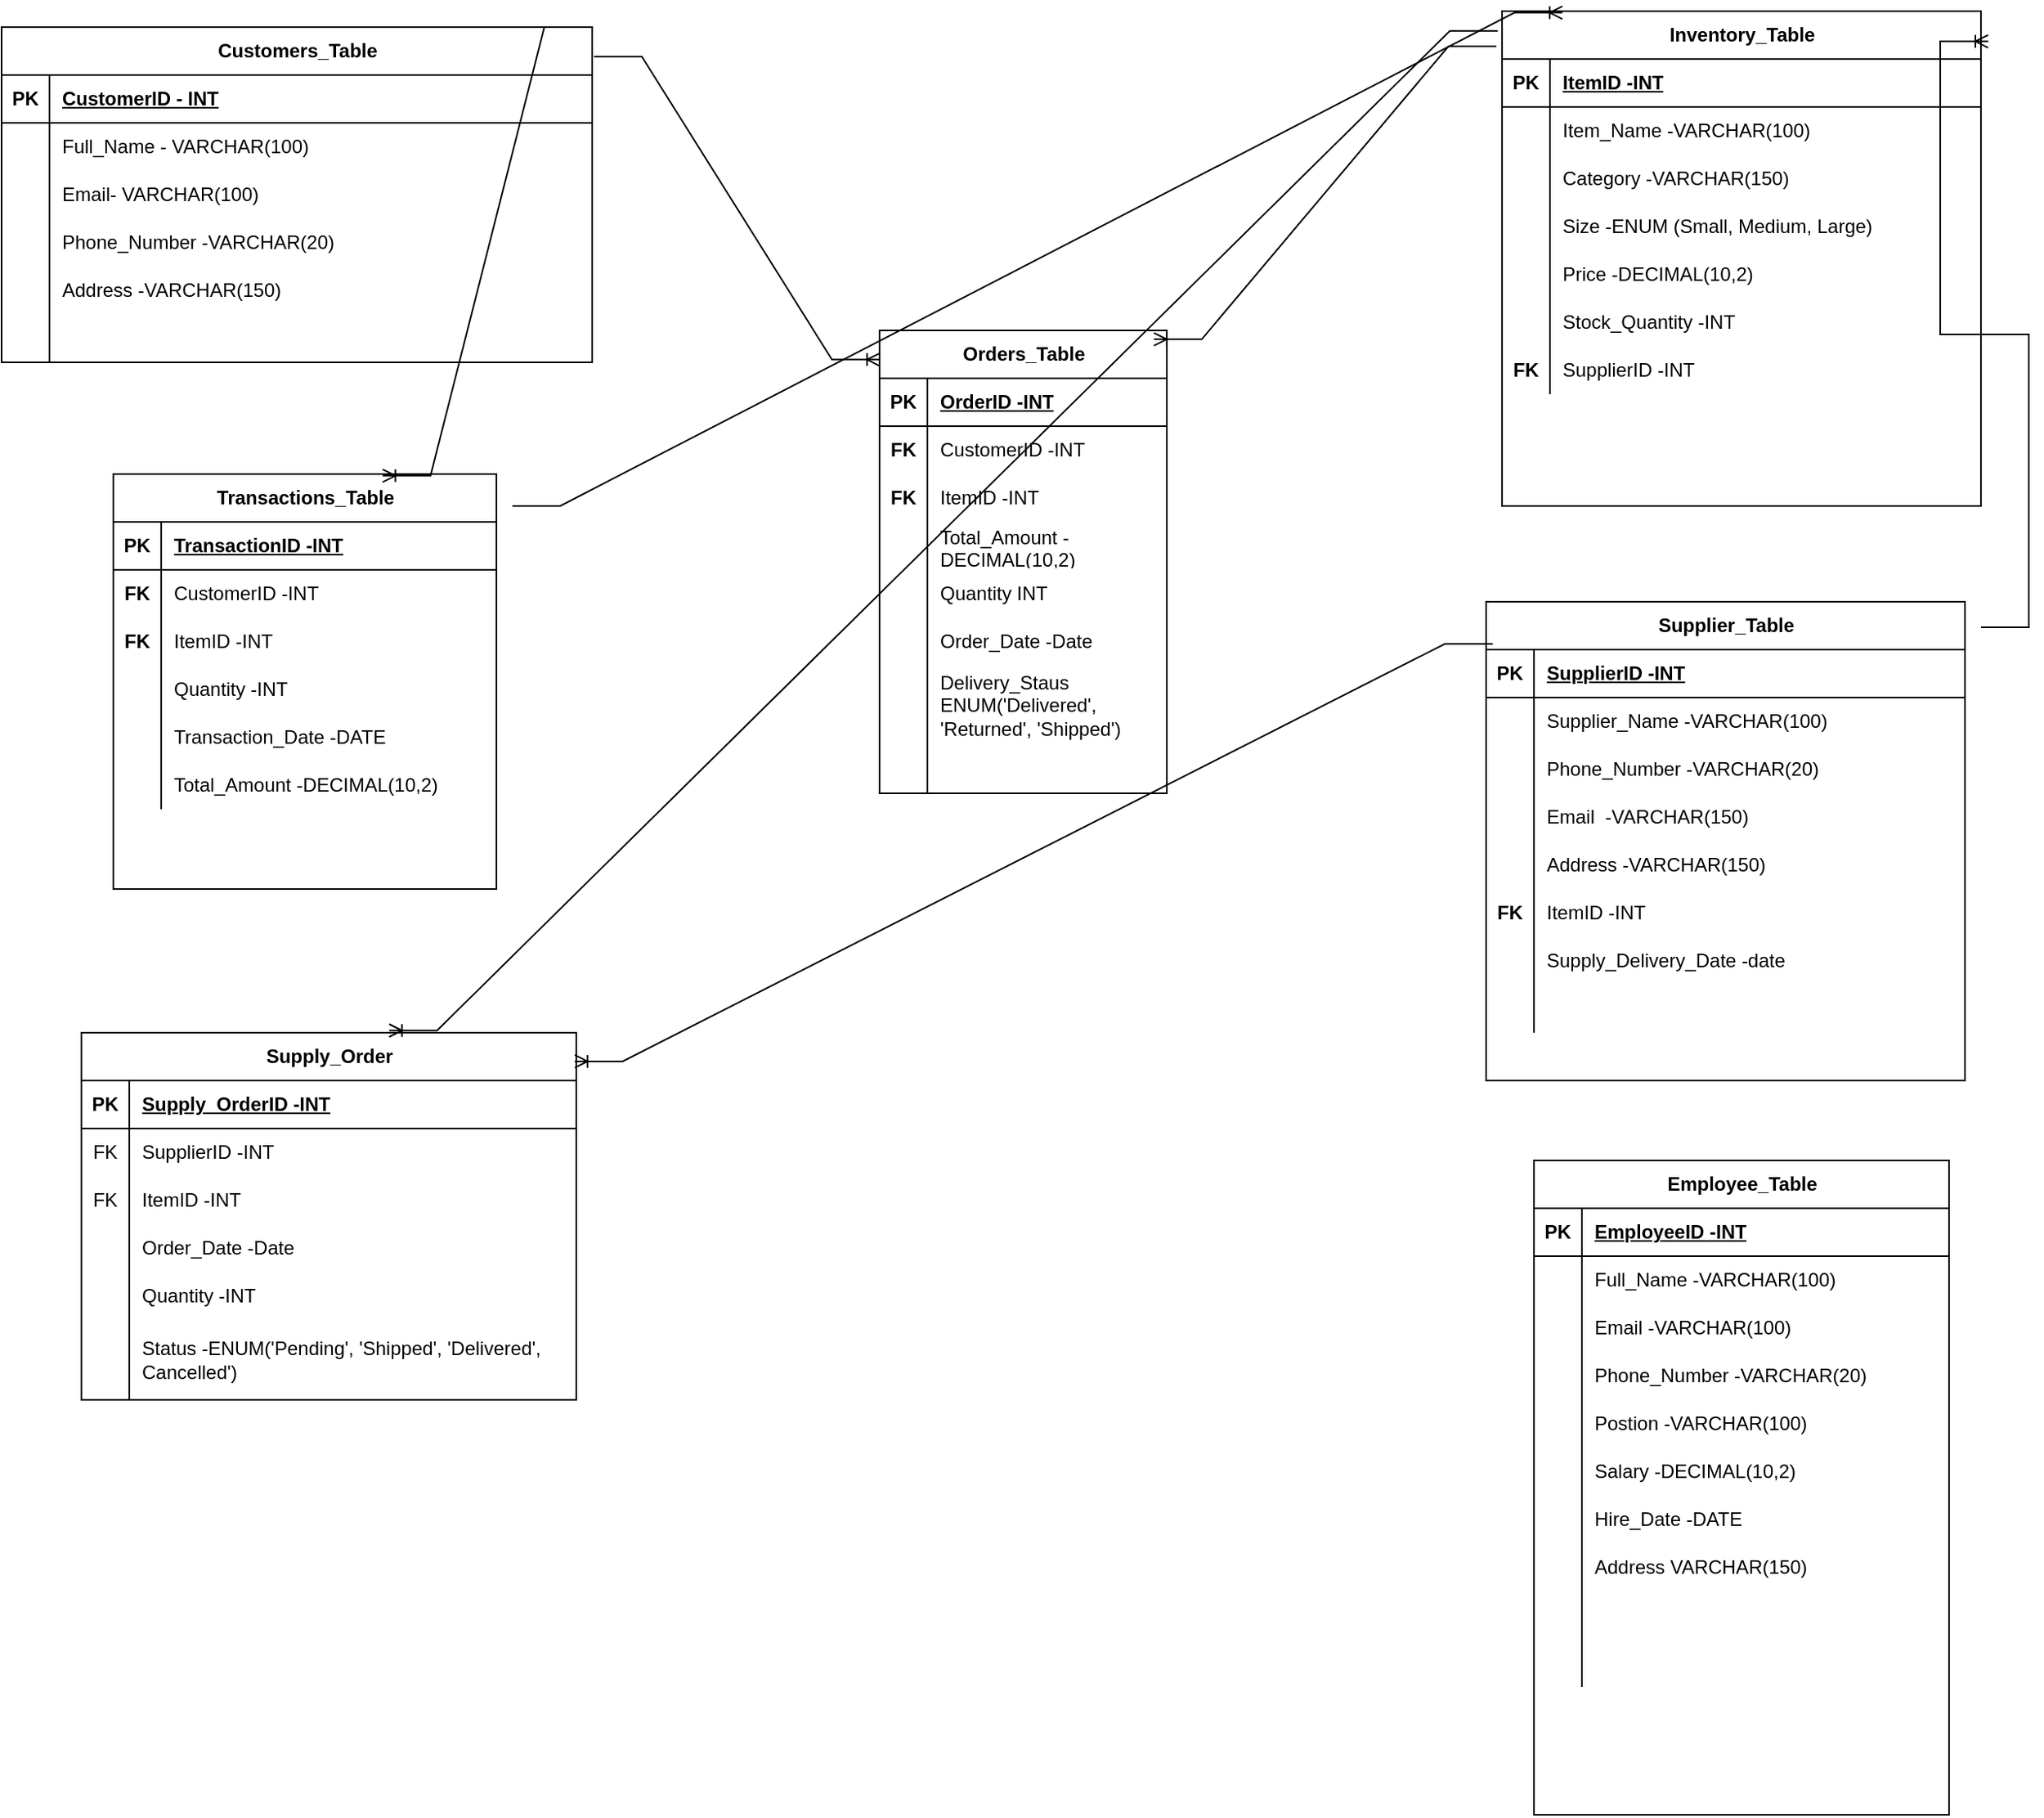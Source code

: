 <mxfile version="24.7.17">
  <diagram id="e6Y2m5DBWpWaMcfSwDP3" name="Page-2">
    <mxGraphModel dx="1400" dy="824" grid="1" gridSize="10" guides="1" tooltips="1" connect="1" arrows="1" fold="1" page="1" pageScale="1" pageWidth="2339" pageHeight="3300" math="0" shadow="0">
      <root>
        <mxCell id="0" />
        <mxCell id="1" parent="0" />
        <mxCell id="mP1-D7ETQi7nWEEPG5Y4-1" value="Customers_Table" style="shape=table;startSize=30;container=1;collapsible=1;childLayout=tableLayout;fixedRows=1;rowLines=0;fontStyle=1;align=center;resizeLast=1;html=1;" parent="1" vertex="1">
          <mxGeometry x="20" y="30" width="370" height="210" as="geometry" />
        </mxCell>
        <mxCell id="mP1-D7ETQi7nWEEPG5Y4-2" value="" style="shape=tableRow;horizontal=0;startSize=0;swimlaneHead=0;swimlaneBody=0;fillColor=none;collapsible=0;dropTarget=0;points=[[0,0.5],[1,0.5]];portConstraint=eastwest;top=0;left=0;right=0;bottom=1;" parent="mP1-D7ETQi7nWEEPG5Y4-1" vertex="1">
          <mxGeometry y="30" width="370" height="30" as="geometry" />
        </mxCell>
        <mxCell id="mP1-D7ETQi7nWEEPG5Y4-3" value="PK" style="shape=partialRectangle;connectable=0;fillColor=none;top=0;left=0;bottom=0;right=0;fontStyle=1;overflow=hidden;whiteSpace=wrap;html=1;" parent="mP1-D7ETQi7nWEEPG5Y4-2" vertex="1">
          <mxGeometry width="30" height="30" as="geometry">
            <mxRectangle width="30" height="30" as="alternateBounds" />
          </mxGeometry>
        </mxCell>
        <mxCell id="mP1-D7ETQi7nWEEPG5Y4-4" value="CustomerID - INT" style="shape=partialRectangle;connectable=0;fillColor=none;top=0;left=0;bottom=0;right=0;align=left;spacingLeft=6;fontStyle=5;overflow=hidden;whiteSpace=wrap;html=1;" parent="mP1-D7ETQi7nWEEPG5Y4-2" vertex="1">
          <mxGeometry x="30" width="340" height="30" as="geometry">
            <mxRectangle width="340" height="30" as="alternateBounds" />
          </mxGeometry>
        </mxCell>
        <mxCell id="mP1-D7ETQi7nWEEPG5Y4-5" value="" style="shape=tableRow;horizontal=0;startSize=0;swimlaneHead=0;swimlaneBody=0;fillColor=none;collapsible=0;dropTarget=0;points=[[0,0.5],[1,0.5]];portConstraint=eastwest;top=0;left=0;right=0;bottom=0;" parent="mP1-D7ETQi7nWEEPG5Y4-1" vertex="1">
          <mxGeometry y="60" width="370" height="30" as="geometry" />
        </mxCell>
        <mxCell id="mP1-D7ETQi7nWEEPG5Y4-6" value="" style="shape=partialRectangle;connectable=0;fillColor=none;top=0;left=0;bottom=0;right=0;editable=1;overflow=hidden;whiteSpace=wrap;html=1;" parent="mP1-D7ETQi7nWEEPG5Y4-5" vertex="1">
          <mxGeometry width="30" height="30" as="geometry">
            <mxRectangle width="30" height="30" as="alternateBounds" />
          </mxGeometry>
        </mxCell>
        <mxCell id="mP1-D7ETQi7nWEEPG5Y4-7" value="Full_Name - VARCHAR(100)" style="shape=partialRectangle;connectable=0;fillColor=none;top=0;left=0;bottom=0;right=0;align=left;spacingLeft=6;overflow=hidden;whiteSpace=wrap;html=1;" parent="mP1-D7ETQi7nWEEPG5Y4-5" vertex="1">
          <mxGeometry x="30" width="340" height="30" as="geometry">
            <mxRectangle width="340" height="30" as="alternateBounds" />
          </mxGeometry>
        </mxCell>
        <mxCell id="mP1-D7ETQi7nWEEPG5Y4-8" value="" style="shape=tableRow;horizontal=0;startSize=0;swimlaneHead=0;swimlaneBody=0;fillColor=none;collapsible=0;dropTarget=0;points=[[0,0.5],[1,0.5]];portConstraint=eastwest;top=0;left=0;right=0;bottom=0;" parent="mP1-D7ETQi7nWEEPG5Y4-1" vertex="1">
          <mxGeometry y="90" width="370" height="30" as="geometry" />
        </mxCell>
        <mxCell id="mP1-D7ETQi7nWEEPG5Y4-9" value="" style="shape=partialRectangle;connectable=0;fillColor=none;top=0;left=0;bottom=0;right=0;editable=1;overflow=hidden;whiteSpace=wrap;html=1;" parent="mP1-D7ETQi7nWEEPG5Y4-8" vertex="1">
          <mxGeometry width="30" height="30" as="geometry">
            <mxRectangle width="30" height="30" as="alternateBounds" />
          </mxGeometry>
        </mxCell>
        <mxCell id="mP1-D7ETQi7nWEEPG5Y4-10" value="Email- VARCHAR(100)" style="shape=partialRectangle;connectable=0;fillColor=none;top=0;left=0;bottom=0;right=0;align=left;spacingLeft=6;overflow=hidden;whiteSpace=wrap;html=1;" parent="mP1-D7ETQi7nWEEPG5Y4-8" vertex="1">
          <mxGeometry x="30" width="340" height="30" as="geometry">
            <mxRectangle width="340" height="30" as="alternateBounds" />
          </mxGeometry>
        </mxCell>
        <mxCell id="mP1-D7ETQi7nWEEPG5Y4-11" value="" style="shape=tableRow;horizontal=0;startSize=0;swimlaneHead=0;swimlaneBody=0;fillColor=none;collapsible=0;dropTarget=0;points=[[0,0.5],[1,0.5]];portConstraint=eastwest;top=0;left=0;right=0;bottom=0;" parent="mP1-D7ETQi7nWEEPG5Y4-1" vertex="1">
          <mxGeometry y="120" width="370" height="30" as="geometry" />
        </mxCell>
        <mxCell id="mP1-D7ETQi7nWEEPG5Y4-12" value="" style="shape=partialRectangle;connectable=0;fillColor=none;top=0;left=0;bottom=0;right=0;editable=1;overflow=hidden;whiteSpace=wrap;html=1;" parent="mP1-D7ETQi7nWEEPG5Y4-11" vertex="1">
          <mxGeometry width="30" height="30" as="geometry">
            <mxRectangle width="30" height="30" as="alternateBounds" />
          </mxGeometry>
        </mxCell>
        <mxCell id="mP1-D7ETQi7nWEEPG5Y4-13" value="Phone_Number -VARCHAR(20)" style="shape=partialRectangle;connectable=0;fillColor=none;top=0;left=0;bottom=0;right=0;align=left;spacingLeft=6;overflow=hidden;whiteSpace=wrap;html=1;" parent="mP1-D7ETQi7nWEEPG5Y4-11" vertex="1">
          <mxGeometry x="30" width="340" height="30" as="geometry">
            <mxRectangle width="340" height="30" as="alternateBounds" />
          </mxGeometry>
        </mxCell>
        <mxCell id="mP1-D7ETQi7nWEEPG5Y4-14" style="shape=tableRow;horizontal=0;startSize=0;swimlaneHead=0;swimlaneBody=0;fillColor=none;collapsible=0;dropTarget=0;points=[[0,0.5],[1,0.5]];portConstraint=eastwest;top=0;left=0;right=0;bottom=0;" parent="mP1-D7ETQi7nWEEPG5Y4-1" vertex="1">
          <mxGeometry y="150" width="370" height="30" as="geometry" />
        </mxCell>
        <mxCell id="mP1-D7ETQi7nWEEPG5Y4-15" style="shape=partialRectangle;connectable=0;fillColor=none;top=0;left=0;bottom=0;right=0;editable=1;overflow=hidden;whiteSpace=wrap;html=1;" parent="mP1-D7ETQi7nWEEPG5Y4-14" vertex="1">
          <mxGeometry width="30" height="30" as="geometry">
            <mxRectangle width="30" height="30" as="alternateBounds" />
          </mxGeometry>
        </mxCell>
        <mxCell id="mP1-D7ETQi7nWEEPG5Y4-16" value="Address -VARCHAR(150)" style="shape=partialRectangle;connectable=0;fillColor=none;top=0;left=0;bottom=0;right=0;align=left;spacingLeft=6;overflow=hidden;whiteSpace=wrap;html=1;" parent="mP1-D7ETQi7nWEEPG5Y4-14" vertex="1">
          <mxGeometry x="30" width="340" height="30" as="geometry">
            <mxRectangle width="340" height="30" as="alternateBounds" />
          </mxGeometry>
        </mxCell>
        <mxCell id="mP1-D7ETQi7nWEEPG5Y4-17" style="shape=tableRow;horizontal=0;startSize=0;swimlaneHead=0;swimlaneBody=0;fillColor=none;collapsible=0;dropTarget=0;points=[[0,0.5],[1,0.5]];portConstraint=eastwest;top=0;left=0;right=0;bottom=0;" parent="mP1-D7ETQi7nWEEPG5Y4-1" vertex="1">
          <mxGeometry y="180" width="370" height="30" as="geometry" />
        </mxCell>
        <mxCell id="mP1-D7ETQi7nWEEPG5Y4-18" style="shape=partialRectangle;connectable=0;fillColor=none;top=0;left=0;bottom=0;right=0;editable=1;overflow=hidden;whiteSpace=wrap;html=1;" parent="mP1-D7ETQi7nWEEPG5Y4-17" vertex="1">
          <mxGeometry width="30" height="30" as="geometry">
            <mxRectangle width="30" height="30" as="alternateBounds" />
          </mxGeometry>
        </mxCell>
        <mxCell id="mP1-D7ETQi7nWEEPG5Y4-19" style="shape=partialRectangle;connectable=0;fillColor=none;top=0;left=0;bottom=0;right=0;align=left;spacingLeft=6;overflow=hidden;whiteSpace=wrap;html=1;" parent="mP1-D7ETQi7nWEEPG5Y4-17" vertex="1">
          <mxGeometry x="30" width="340" height="30" as="geometry">
            <mxRectangle width="340" height="30" as="alternateBounds" />
          </mxGeometry>
        </mxCell>
        <mxCell id="mP1-D7ETQi7nWEEPG5Y4-26" value="Inventory_Table" style="shape=table;startSize=30;container=1;collapsible=1;childLayout=tableLayout;fixedRows=1;rowLines=0;fontStyle=1;align=center;resizeLast=1;html=1;" parent="1" vertex="1">
          <mxGeometry x="960" y="20" width="300" height="310" as="geometry" />
        </mxCell>
        <mxCell id="mP1-D7ETQi7nWEEPG5Y4-27" value="" style="shape=tableRow;horizontal=0;startSize=0;swimlaneHead=0;swimlaneBody=0;fillColor=none;collapsible=0;dropTarget=0;points=[[0,0.5],[1,0.5]];portConstraint=eastwest;top=0;left=0;right=0;bottom=1;" parent="mP1-D7ETQi7nWEEPG5Y4-26" vertex="1">
          <mxGeometry y="30" width="300" height="30" as="geometry" />
        </mxCell>
        <mxCell id="mP1-D7ETQi7nWEEPG5Y4-28" value="PK" style="shape=partialRectangle;connectable=0;fillColor=none;top=0;left=0;bottom=0;right=0;fontStyle=1;overflow=hidden;whiteSpace=wrap;html=1;" parent="mP1-D7ETQi7nWEEPG5Y4-27" vertex="1">
          <mxGeometry width="30" height="30" as="geometry">
            <mxRectangle width="30" height="30" as="alternateBounds" />
          </mxGeometry>
        </mxCell>
        <mxCell id="mP1-D7ETQi7nWEEPG5Y4-29" value="ItemID -INT" style="shape=partialRectangle;connectable=0;fillColor=none;top=0;left=0;bottom=0;right=0;align=left;spacingLeft=6;fontStyle=5;overflow=hidden;whiteSpace=wrap;html=1;" parent="mP1-D7ETQi7nWEEPG5Y4-27" vertex="1">
          <mxGeometry x="30" width="270" height="30" as="geometry">
            <mxRectangle width="270" height="30" as="alternateBounds" />
          </mxGeometry>
        </mxCell>
        <mxCell id="mP1-D7ETQi7nWEEPG5Y4-30" value="" style="shape=tableRow;horizontal=0;startSize=0;swimlaneHead=0;swimlaneBody=0;fillColor=none;collapsible=0;dropTarget=0;points=[[0,0.5],[1,0.5]];portConstraint=eastwest;top=0;left=0;right=0;bottom=0;" parent="mP1-D7ETQi7nWEEPG5Y4-26" vertex="1">
          <mxGeometry y="60" width="300" height="30" as="geometry" />
        </mxCell>
        <mxCell id="mP1-D7ETQi7nWEEPG5Y4-31" value="" style="shape=partialRectangle;connectable=0;fillColor=none;top=0;left=0;bottom=0;right=0;editable=1;overflow=hidden;whiteSpace=wrap;html=1;" parent="mP1-D7ETQi7nWEEPG5Y4-30" vertex="1">
          <mxGeometry width="30" height="30" as="geometry">
            <mxRectangle width="30" height="30" as="alternateBounds" />
          </mxGeometry>
        </mxCell>
        <mxCell id="mP1-D7ETQi7nWEEPG5Y4-32" value="Item_Name -VARCHAR(100)" style="shape=partialRectangle;connectable=0;fillColor=none;top=0;left=0;bottom=0;right=0;align=left;spacingLeft=6;overflow=hidden;whiteSpace=wrap;html=1;" parent="mP1-D7ETQi7nWEEPG5Y4-30" vertex="1">
          <mxGeometry x="30" width="270" height="30" as="geometry">
            <mxRectangle width="270" height="30" as="alternateBounds" />
          </mxGeometry>
        </mxCell>
        <mxCell id="mP1-D7ETQi7nWEEPG5Y4-33" value="" style="shape=tableRow;horizontal=0;startSize=0;swimlaneHead=0;swimlaneBody=0;fillColor=none;collapsible=0;dropTarget=0;points=[[0,0.5],[1,0.5]];portConstraint=eastwest;top=0;left=0;right=0;bottom=0;" parent="mP1-D7ETQi7nWEEPG5Y4-26" vertex="1">
          <mxGeometry y="90" width="300" height="30" as="geometry" />
        </mxCell>
        <mxCell id="mP1-D7ETQi7nWEEPG5Y4-34" value="" style="shape=partialRectangle;connectable=0;fillColor=none;top=0;left=0;bottom=0;right=0;editable=1;overflow=hidden;whiteSpace=wrap;html=1;" parent="mP1-D7ETQi7nWEEPG5Y4-33" vertex="1">
          <mxGeometry width="30" height="30" as="geometry">
            <mxRectangle width="30" height="30" as="alternateBounds" />
          </mxGeometry>
        </mxCell>
        <mxCell id="mP1-D7ETQi7nWEEPG5Y4-35" value="Category -VARCHAR(150)" style="shape=partialRectangle;connectable=0;fillColor=none;top=0;left=0;bottom=0;right=0;align=left;spacingLeft=6;overflow=hidden;whiteSpace=wrap;html=1;" parent="mP1-D7ETQi7nWEEPG5Y4-33" vertex="1">
          <mxGeometry x="30" width="270" height="30" as="geometry">
            <mxRectangle width="270" height="30" as="alternateBounds" />
          </mxGeometry>
        </mxCell>
        <mxCell id="mP1-D7ETQi7nWEEPG5Y4-36" value="" style="shape=tableRow;horizontal=0;startSize=0;swimlaneHead=0;swimlaneBody=0;fillColor=none;collapsible=0;dropTarget=0;points=[[0,0.5],[1,0.5]];portConstraint=eastwest;top=0;left=0;right=0;bottom=0;" parent="mP1-D7ETQi7nWEEPG5Y4-26" vertex="1">
          <mxGeometry y="120" width="300" height="30" as="geometry" />
        </mxCell>
        <mxCell id="mP1-D7ETQi7nWEEPG5Y4-37" value="" style="shape=partialRectangle;connectable=0;fillColor=none;top=0;left=0;bottom=0;right=0;editable=1;overflow=hidden;whiteSpace=wrap;html=1;" parent="mP1-D7ETQi7nWEEPG5Y4-36" vertex="1">
          <mxGeometry width="30" height="30" as="geometry">
            <mxRectangle width="30" height="30" as="alternateBounds" />
          </mxGeometry>
        </mxCell>
        <mxCell id="mP1-D7ETQi7nWEEPG5Y4-38" value="Size -ENUM (Small, Medium, Large)" style="shape=partialRectangle;connectable=0;fillColor=none;top=0;left=0;bottom=0;right=0;align=left;spacingLeft=6;overflow=hidden;whiteSpace=wrap;html=1;" parent="mP1-D7ETQi7nWEEPG5Y4-36" vertex="1">
          <mxGeometry x="30" width="270" height="30" as="geometry">
            <mxRectangle width="270" height="30" as="alternateBounds" />
          </mxGeometry>
        </mxCell>
        <mxCell id="SmJWxPtpSJO5C7kNVtZx-4" style="shape=tableRow;horizontal=0;startSize=0;swimlaneHead=0;swimlaneBody=0;fillColor=none;collapsible=0;dropTarget=0;points=[[0,0.5],[1,0.5]];portConstraint=eastwest;top=0;left=0;right=0;bottom=0;" parent="mP1-D7ETQi7nWEEPG5Y4-26" vertex="1">
          <mxGeometry y="150" width="300" height="30" as="geometry" />
        </mxCell>
        <mxCell id="SmJWxPtpSJO5C7kNVtZx-5" style="shape=partialRectangle;connectable=0;fillColor=none;top=0;left=0;bottom=0;right=0;editable=1;overflow=hidden;whiteSpace=wrap;html=1;" parent="SmJWxPtpSJO5C7kNVtZx-4" vertex="1">
          <mxGeometry width="30" height="30" as="geometry">
            <mxRectangle width="30" height="30" as="alternateBounds" />
          </mxGeometry>
        </mxCell>
        <mxCell id="SmJWxPtpSJO5C7kNVtZx-6" value="Price -DECIMAL(10,2)" style="shape=partialRectangle;connectable=0;fillColor=none;top=0;left=0;bottom=0;right=0;align=left;spacingLeft=6;overflow=hidden;whiteSpace=wrap;html=1;" parent="SmJWxPtpSJO5C7kNVtZx-4" vertex="1">
          <mxGeometry x="30" width="270" height="30" as="geometry">
            <mxRectangle width="270" height="30" as="alternateBounds" />
          </mxGeometry>
        </mxCell>
        <mxCell id="SmJWxPtpSJO5C7kNVtZx-1" style="shape=tableRow;horizontal=0;startSize=0;swimlaneHead=0;swimlaneBody=0;fillColor=none;collapsible=0;dropTarget=0;points=[[0,0.5],[1,0.5]];portConstraint=eastwest;top=0;left=0;right=0;bottom=0;" parent="mP1-D7ETQi7nWEEPG5Y4-26" vertex="1">
          <mxGeometry y="180" width="300" height="30" as="geometry" />
        </mxCell>
        <mxCell id="SmJWxPtpSJO5C7kNVtZx-2" style="shape=partialRectangle;connectable=0;fillColor=none;top=0;left=0;bottom=0;right=0;editable=1;overflow=hidden;whiteSpace=wrap;html=1;" parent="SmJWxPtpSJO5C7kNVtZx-1" vertex="1">
          <mxGeometry width="30" height="30" as="geometry">
            <mxRectangle width="30" height="30" as="alternateBounds" />
          </mxGeometry>
        </mxCell>
        <mxCell id="SmJWxPtpSJO5C7kNVtZx-3" value="Stock_Quantity -INT" style="shape=partialRectangle;connectable=0;fillColor=none;top=0;left=0;bottom=0;right=0;align=left;spacingLeft=6;overflow=hidden;whiteSpace=wrap;html=1;" parent="SmJWxPtpSJO5C7kNVtZx-1" vertex="1">
          <mxGeometry x="30" width="270" height="30" as="geometry">
            <mxRectangle width="270" height="30" as="alternateBounds" />
          </mxGeometry>
        </mxCell>
        <mxCell id="SmJWxPtpSJO5C7kNVtZx-7" style="shape=tableRow;horizontal=0;startSize=0;swimlaneHead=0;swimlaneBody=0;fillColor=none;collapsible=0;dropTarget=0;points=[[0,0.5],[1,0.5]];portConstraint=eastwest;top=0;left=0;right=0;bottom=0;" parent="mP1-D7ETQi7nWEEPG5Y4-26" vertex="1">
          <mxGeometry y="210" width="300" height="30" as="geometry" />
        </mxCell>
        <mxCell id="SmJWxPtpSJO5C7kNVtZx-8" value="&lt;b&gt;FK&lt;/b&gt;" style="shape=partialRectangle;connectable=0;fillColor=none;top=0;left=0;bottom=0;right=0;editable=1;overflow=hidden;whiteSpace=wrap;html=1;" parent="SmJWxPtpSJO5C7kNVtZx-7" vertex="1">
          <mxGeometry width="30" height="30" as="geometry">
            <mxRectangle width="30" height="30" as="alternateBounds" />
          </mxGeometry>
        </mxCell>
        <mxCell id="SmJWxPtpSJO5C7kNVtZx-9" value="SupplierID -INT" style="shape=partialRectangle;connectable=0;fillColor=none;top=0;left=0;bottom=0;right=0;align=left;spacingLeft=6;overflow=hidden;whiteSpace=wrap;html=1;" parent="SmJWxPtpSJO5C7kNVtZx-7" vertex="1">
          <mxGeometry x="30" width="270" height="30" as="geometry">
            <mxRectangle width="270" height="30" as="alternateBounds" />
          </mxGeometry>
        </mxCell>
        <mxCell id="SmJWxPtpSJO5C7kNVtZx-10" value="Transactions_Table" style="shape=table;startSize=30;container=1;collapsible=1;childLayout=tableLayout;fixedRows=1;rowLines=0;fontStyle=1;align=center;resizeLast=1;html=1;" parent="1" vertex="1">
          <mxGeometry x="90" y="310" width="240" height="260" as="geometry" />
        </mxCell>
        <mxCell id="SmJWxPtpSJO5C7kNVtZx-11" value="" style="shape=tableRow;horizontal=0;startSize=0;swimlaneHead=0;swimlaneBody=0;fillColor=none;collapsible=0;dropTarget=0;points=[[0,0.5],[1,0.5]];portConstraint=eastwest;top=0;left=0;right=0;bottom=1;" parent="SmJWxPtpSJO5C7kNVtZx-10" vertex="1">
          <mxGeometry y="30" width="240" height="30" as="geometry" />
        </mxCell>
        <mxCell id="SmJWxPtpSJO5C7kNVtZx-12" value="PK" style="shape=partialRectangle;connectable=0;fillColor=none;top=0;left=0;bottom=0;right=0;fontStyle=1;overflow=hidden;whiteSpace=wrap;html=1;" parent="SmJWxPtpSJO5C7kNVtZx-11" vertex="1">
          <mxGeometry width="30" height="30" as="geometry">
            <mxRectangle width="30" height="30" as="alternateBounds" />
          </mxGeometry>
        </mxCell>
        <mxCell id="SmJWxPtpSJO5C7kNVtZx-13" value="TransactionID -INT" style="shape=partialRectangle;connectable=0;fillColor=none;top=0;left=0;bottom=0;right=0;align=left;spacingLeft=6;fontStyle=5;overflow=hidden;whiteSpace=wrap;html=1;" parent="SmJWxPtpSJO5C7kNVtZx-11" vertex="1">
          <mxGeometry x="30" width="210" height="30" as="geometry">
            <mxRectangle width="210" height="30" as="alternateBounds" />
          </mxGeometry>
        </mxCell>
        <mxCell id="SmJWxPtpSJO5C7kNVtZx-14" value="" style="shape=tableRow;horizontal=0;startSize=0;swimlaneHead=0;swimlaneBody=0;fillColor=none;collapsible=0;dropTarget=0;points=[[0,0.5],[1,0.5]];portConstraint=eastwest;top=0;left=0;right=0;bottom=0;" parent="SmJWxPtpSJO5C7kNVtZx-10" vertex="1">
          <mxGeometry y="60" width="240" height="30" as="geometry" />
        </mxCell>
        <mxCell id="SmJWxPtpSJO5C7kNVtZx-15" value="&lt;b&gt;FK&lt;/b&gt;" style="shape=partialRectangle;connectable=0;fillColor=none;top=0;left=0;bottom=0;right=0;editable=1;overflow=hidden;whiteSpace=wrap;html=1;" parent="SmJWxPtpSJO5C7kNVtZx-14" vertex="1">
          <mxGeometry width="30" height="30" as="geometry">
            <mxRectangle width="30" height="30" as="alternateBounds" />
          </mxGeometry>
        </mxCell>
        <mxCell id="SmJWxPtpSJO5C7kNVtZx-16" value="CustomerID -INT" style="shape=partialRectangle;connectable=0;fillColor=none;top=0;left=0;bottom=0;right=0;align=left;spacingLeft=6;overflow=hidden;whiteSpace=wrap;html=1;" parent="SmJWxPtpSJO5C7kNVtZx-14" vertex="1">
          <mxGeometry x="30" width="210" height="30" as="geometry">
            <mxRectangle width="210" height="30" as="alternateBounds" />
          </mxGeometry>
        </mxCell>
        <mxCell id="SmJWxPtpSJO5C7kNVtZx-17" value="" style="shape=tableRow;horizontal=0;startSize=0;swimlaneHead=0;swimlaneBody=0;fillColor=none;collapsible=0;dropTarget=0;points=[[0,0.5],[1,0.5]];portConstraint=eastwest;top=0;left=0;right=0;bottom=0;" parent="SmJWxPtpSJO5C7kNVtZx-10" vertex="1">
          <mxGeometry y="90" width="240" height="30" as="geometry" />
        </mxCell>
        <mxCell id="SmJWxPtpSJO5C7kNVtZx-18" value="&lt;b&gt;FK&lt;/b&gt;" style="shape=partialRectangle;connectable=0;fillColor=none;top=0;left=0;bottom=0;right=0;editable=1;overflow=hidden;whiteSpace=wrap;html=1;" parent="SmJWxPtpSJO5C7kNVtZx-17" vertex="1">
          <mxGeometry width="30" height="30" as="geometry">
            <mxRectangle width="30" height="30" as="alternateBounds" />
          </mxGeometry>
        </mxCell>
        <mxCell id="SmJWxPtpSJO5C7kNVtZx-19" value="ItemID -INT" style="shape=partialRectangle;connectable=0;fillColor=none;top=0;left=0;bottom=0;right=0;align=left;spacingLeft=6;overflow=hidden;whiteSpace=wrap;html=1;" parent="SmJWxPtpSJO5C7kNVtZx-17" vertex="1">
          <mxGeometry x="30" width="210" height="30" as="geometry">
            <mxRectangle width="210" height="30" as="alternateBounds" />
          </mxGeometry>
        </mxCell>
        <mxCell id="SmJWxPtpSJO5C7kNVtZx-20" value="" style="shape=tableRow;horizontal=0;startSize=0;swimlaneHead=0;swimlaneBody=0;fillColor=none;collapsible=0;dropTarget=0;points=[[0,0.5],[1,0.5]];portConstraint=eastwest;top=0;left=0;right=0;bottom=0;" parent="SmJWxPtpSJO5C7kNVtZx-10" vertex="1">
          <mxGeometry y="120" width="240" height="30" as="geometry" />
        </mxCell>
        <mxCell id="SmJWxPtpSJO5C7kNVtZx-21" value="" style="shape=partialRectangle;connectable=0;fillColor=none;top=0;left=0;bottom=0;right=0;editable=1;overflow=hidden;whiteSpace=wrap;html=1;" parent="SmJWxPtpSJO5C7kNVtZx-20" vertex="1">
          <mxGeometry width="30" height="30" as="geometry">
            <mxRectangle width="30" height="30" as="alternateBounds" />
          </mxGeometry>
        </mxCell>
        <mxCell id="SmJWxPtpSJO5C7kNVtZx-22" value="Quantity -INT" style="shape=partialRectangle;connectable=0;fillColor=none;top=0;left=0;bottom=0;right=0;align=left;spacingLeft=6;overflow=hidden;whiteSpace=wrap;html=1;" parent="SmJWxPtpSJO5C7kNVtZx-20" vertex="1">
          <mxGeometry x="30" width="210" height="30" as="geometry">
            <mxRectangle width="210" height="30" as="alternateBounds" />
          </mxGeometry>
        </mxCell>
        <mxCell id="SmJWxPtpSJO5C7kNVtZx-26" style="shape=tableRow;horizontal=0;startSize=0;swimlaneHead=0;swimlaneBody=0;fillColor=none;collapsible=0;dropTarget=0;points=[[0,0.5],[1,0.5]];portConstraint=eastwest;top=0;left=0;right=0;bottom=0;" parent="SmJWxPtpSJO5C7kNVtZx-10" vertex="1">
          <mxGeometry y="150" width="240" height="30" as="geometry" />
        </mxCell>
        <mxCell id="SmJWxPtpSJO5C7kNVtZx-27" style="shape=partialRectangle;connectable=0;fillColor=none;top=0;left=0;bottom=0;right=0;editable=1;overflow=hidden;whiteSpace=wrap;html=1;" parent="SmJWxPtpSJO5C7kNVtZx-26" vertex="1">
          <mxGeometry width="30" height="30" as="geometry">
            <mxRectangle width="30" height="30" as="alternateBounds" />
          </mxGeometry>
        </mxCell>
        <mxCell id="SmJWxPtpSJO5C7kNVtZx-28" value="Transaction_Date -DATE" style="shape=partialRectangle;connectable=0;fillColor=none;top=0;left=0;bottom=0;right=0;align=left;spacingLeft=6;overflow=hidden;whiteSpace=wrap;html=1;" parent="SmJWxPtpSJO5C7kNVtZx-26" vertex="1">
          <mxGeometry x="30" width="210" height="30" as="geometry">
            <mxRectangle width="210" height="30" as="alternateBounds" />
          </mxGeometry>
        </mxCell>
        <mxCell id="SmJWxPtpSJO5C7kNVtZx-23" style="shape=tableRow;horizontal=0;startSize=0;swimlaneHead=0;swimlaneBody=0;fillColor=none;collapsible=0;dropTarget=0;points=[[0,0.5],[1,0.5]];portConstraint=eastwest;top=0;left=0;right=0;bottom=0;" parent="SmJWxPtpSJO5C7kNVtZx-10" vertex="1">
          <mxGeometry y="180" width="240" height="30" as="geometry" />
        </mxCell>
        <mxCell id="SmJWxPtpSJO5C7kNVtZx-24" style="shape=partialRectangle;connectable=0;fillColor=none;top=0;left=0;bottom=0;right=0;editable=1;overflow=hidden;whiteSpace=wrap;html=1;" parent="SmJWxPtpSJO5C7kNVtZx-23" vertex="1">
          <mxGeometry width="30" height="30" as="geometry">
            <mxRectangle width="30" height="30" as="alternateBounds" />
          </mxGeometry>
        </mxCell>
        <mxCell id="SmJWxPtpSJO5C7kNVtZx-25" value="Total_Amount -DECIMAL(10,2)" style="shape=partialRectangle;connectable=0;fillColor=none;top=0;left=0;bottom=0;right=0;align=left;spacingLeft=6;overflow=hidden;whiteSpace=wrap;html=1;" parent="SmJWxPtpSJO5C7kNVtZx-23" vertex="1">
          <mxGeometry x="30" width="210" height="30" as="geometry">
            <mxRectangle width="210" height="30" as="alternateBounds" />
          </mxGeometry>
        </mxCell>
        <mxCell id="SmJWxPtpSJO5C7kNVtZx-29" value="Supplier_Table" style="shape=table;startSize=30;container=1;collapsible=1;childLayout=tableLayout;fixedRows=1;rowLines=0;fontStyle=1;align=center;resizeLast=1;html=1;" parent="1" vertex="1">
          <mxGeometry x="950" y="390" width="300" height="300" as="geometry" />
        </mxCell>
        <mxCell id="SmJWxPtpSJO5C7kNVtZx-30" value="" style="shape=tableRow;horizontal=0;startSize=0;swimlaneHead=0;swimlaneBody=0;fillColor=none;collapsible=0;dropTarget=0;points=[[0,0.5],[1,0.5]];portConstraint=eastwest;top=0;left=0;right=0;bottom=1;" parent="SmJWxPtpSJO5C7kNVtZx-29" vertex="1">
          <mxGeometry y="30" width="300" height="30" as="geometry" />
        </mxCell>
        <mxCell id="SmJWxPtpSJO5C7kNVtZx-31" value="PK" style="shape=partialRectangle;connectable=0;fillColor=none;top=0;left=0;bottom=0;right=0;fontStyle=1;overflow=hidden;whiteSpace=wrap;html=1;" parent="SmJWxPtpSJO5C7kNVtZx-30" vertex="1">
          <mxGeometry width="30" height="30" as="geometry">
            <mxRectangle width="30" height="30" as="alternateBounds" />
          </mxGeometry>
        </mxCell>
        <mxCell id="SmJWxPtpSJO5C7kNVtZx-32" value="SupplierID -INT" style="shape=partialRectangle;connectable=0;fillColor=none;top=0;left=0;bottom=0;right=0;align=left;spacingLeft=6;fontStyle=5;overflow=hidden;whiteSpace=wrap;html=1;" parent="SmJWxPtpSJO5C7kNVtZx-30" vertex="1">
          <mxGeometry x="30" width="270" height="30" as="geometry">
            <mxRectangle width="270" height="30" as="alternateBounds" />
          </mxGeometry>
        </mxCell>
        <mxCell id="SmJWxPtpSJO5C7kNVtZx-33" value="" style="shape=tableRow;horizontal=0;startSize=0;swimlaneHead=0;swimlaneBody=0;fillColor=none;collapsible=0;dropTarget=0;points=[[0,0.5],[1,0.5]];portConstraint=eastwest;top=0;left=0;right=0;bottom=0;" parent="SmJWxPtpSJO5C7kNVtZx-29" vertex="1">
          <mxGeometry y="60" width="300" height="30" as="geometry" />
        </mxCell>
        <mxCell id="SmJWxPtpSJO5C7kNVtZx-34" value="" style="shape=partialRectangle;connectable=0;fillColor=none;top=0;left=0;bottom=0;right=0;editable=1;overflow=hidden;whiteSpace=wrap;html=1;" parent="SmJWxPtpSJO5C7kNVtZx-33" vertex="1">
          <mxGeometry width="30" height="30" as="geometry">
            <mxRectangle width="30" height="30" as="alternateBounds" />
          </mxGeometry>
        </mxCell>
        <mxCell id="SmJWxPtpSJO5C7kNVtZx-35" value="Supplier_Name -VARCHAR(100)" style="shape=partialRectangle;connectable=0;fillColor=none;top=0;left=0;bottom=0;right=0;align=left;spacingLeft=6;overflow=hidden;whiteSpace=wrap;html=1;" parent="SmJWxPtpSJO5C7kNVtZx-33" vertex="1">
          <mxGeometry x="30" width="270" height="30" as="geometry">
            <mxRectangle width="270" height="30" as="alternateBounds" />
          </mxGeometry>
        </mxCell>
        <mxCell id="SmJWxPtpSJO5C7kNVtZx-36" value="" style="shape=tableRow;horizontal=0;startSize=0;swimlaneHead=0;swimlaneBody=0;fillColor=none;collapsible=0;dropTarget=0;points=[[0,0.5],[1,0.5]];portConstraint=eastwest;top=0;left=0;right=0;bottom=0;" parent="SmJWxPtpSJO5C7kNVtZx-29" vertex="1">
          <mxGeometry y="90" width="300" height="30" as="geometry" />
        </mxCell>
        <mxCell id="SmJWxPtpSJO5C7kNVtZx-37" value="" style="shape=partialRectangle;connectable=0;fillColor=none;top=0;left=0;bottom=0;right=0;editable=1;overflow=hidden;whiteSpace=wrap;html=1;" parent="SmJWxPtpSJO5C7kNVtZx-36" vertex="1">
          <mxGeometry width="30" height="30" as="geometry">
            <mxRectangle width="30" height="30" as="alternateBounds" />
          </mxGeometry>
        </mxCell>
        <mxCell id="SmJWxPtpSJO5C7kNVtZx-38" value="Phone_Number -VARCHAR(20)" style="shape=partialRectangle;connectable=0;fillColor=none;top=0;left=0;bottom=0;right=0;align=left;spacingLeft=6;overflow=hidden;whiteSpace=wrap;html=1;" parent="SmJWxPtpSJO5C7kNVtZx-36" vertex="1">
          <mxGeometry x="30" width="270" height="30" as="geometry">
            <mxRectangle width="270" height="30" as="alternateBounds" />
          </mxGeometry>
        </mxCell>
        <mxCell id="SmJWxPtpSJO5C7kNVtZx-39" value="" style="shape=tableRow;horizontal=0;startSize=0;swimlaneHead=0;swimlaneBody=0;fillColor=none;collapsible=0;dropTarget=0;points=[[0,0.5],[1,0.5]];portConstraint=eastwest;top=0;left=0;right=0;bottom=0;" parent="SmJWxPtpSJO5C7kNVtZx-29" vertex="1">
          <mxGeometry y="120" width="300" height="30" as="geometry" />
        </mxCell>
        <mxCell id="SmJWxPtpSJO5C7kNVtZx-40" value="" style="shape=partialRectangle;connectable=0;fillColor=none;top=0;left=0;bottom=0;right=0;editable=1;overflow=hidden;whiteSpace=wrap;html=1;" parent="SmJWxPtpSJO5C7kNVtZx-39" vertex="1">
          <mxGeometry width="30" height="30" as="geometry">
            <mxRectangle width="30" height="30" as="alternateBounds" />
          </mxGeometry>
        </mxCell>
        <mxCell id="SmJWxPtpSJO5C7kNVtZx-41" value="Email&amp;nbsp; -VARCHAR(150)" style="shape=partialRectangle;connectable=0;fillColor=none;top=0;left=0;bottom=0;right=0;align=left;spacingLeft=6;overflow=hidden;whiteSpace=wrap;html=1;" parent="SmJWxPtpSJO5C7kNVtZx-39" vertex="1">
          <mxGeometry x="30" width="270" height="30" as="geometry">
            <mxRectangle width="270" height="30" as="alternateBounds" />
          </mxGeometry>
        </mxCell>
        <mxCell id="SmJWxPtpSJO5C7kNVtZx-45" style="shape=tableRow;horizontal=0;startSize=0;swimlaneHead=0;swimlaneBody=0;fillColor=none;collapsible=0;dropTarget=0;points=[[0,0.5],[1,0.5]];portConstraint=eastwest;top=0;left=0;right=0;bottom=0;" parent="SmJWxPtpSJO5C7kNVtZx-29" vertex="1">
          <mxGeometry y="150" width="300" height="30" as="geometry" />
        </mxCell>
        <mxCell id="SmJWxPtpSJO5C7kNVtZx-46" style="shape=partialRectangle;connectable=0;fillColor=none;top=0;left=0;bottom=0;right=0;editable=1;overflow=hidden;whiteSpace=wrap;html=1;" parent="SmJWxPtpSJO5C7kNVtZx-45" vertex="1">
          <mxGeometry width="30" height="30" as="geometry">
            <mxRectangle width="30" height="30" as="alternateBounds" />
          </mxGeometry>
        </mxCell>
        <mxCell id="SmJWxPtpSJO5C7kNVtZx-47" value="Address -VARCHAR(150)" style="shape=partialRectangle;connectable=0;fillColor=none;top=0;left=0;bottom=0;right=0;align=left;spacingLeft=6;overflow=hidden;whiteSpace=wrap;html=1;" parent="SmJWxPtpSJO5C7kNVtZx-45" vertex="1">
          <mxGeometry x="30" width="270" height="30" as="geometry">
            <mxRectangle width="270" height="30" as="alternateBounds" />
          </mxGeometry>
        </mxCell>
        <mxCell id="SmJWxPtpSJO5C7kNVtZx-42" style="shape=tableRow;horizontal=0;startSize=0;swimlaneHead=0;swimlaneBody=0;fillColor=none;collapsible=0;dropTarget=0;points=[[0,0.5],[1,0.5]];portConstraint=eastwest;top=0;left=0;right=0;bottom=0;" parent="SmJWxPtpSJO5C7kNVtZx-29" vertex="1">
          <mxGeometry y="180" width="300" height="30" as="geometry" />
        </mxCell>
        <mxCell id="SmJWxPtpSJO5C7kNVtZx-43" value="&lt;b&gt;FK&lt;/b&gt;" style="shape=partialRectangle;connectable=0;fillColor=none;top=0;left=0;bottom=0;right=0;editable=1;overflow=hidden;whiteSpace=wrap;html=1;" parent="SmJWxPtpSJO5C7kNVtZx-42" vertex="1">
          <mxGeometry width="30" height="30" as="geometry">
            <mxRectangle width="30" height="30" as="alternateBounds" />
          </mxGeometry>
        </mxCell>
        <mxCell id="SmJWxPtpSJO5C7kNVtZx-44" value="ItemID -INT" style="shape=partialRectangle;connectable=0;fillColor=none;top=0;left=0;bottom=0;right=0;align=left;spacingLeft=6;overflow=hidden;whiteSpace=wrap;html=1;" parent="SmJWxPtpSJO5C7kNVtZx-42" vertex="1">
          <mxGeometry x="30" width="270" height="30" as="geometry">
            <mxRectangle width="270" height="30" as="alternateBounds" />
          </mxGeometry>
        </mxCell>
        <mxCell id="Jxyg6J1B9j0fqfmeKga0-4" style="shape=tableRow;horizontal=0;startSize=0;swimlaneHead=0;swimlaneBody=0;fillColor=none;collapsible=0;dropTarget=0;points=[[0,0.5],[1,0.5]];portConstraint=eastwest;top=0;left=0;right=0;bottom=0;" vertex="1" parent="SmJWxPtpSJO5C7kNVtZx-29">
          <mxGeometry y="210" width="300" height="30" as="geometry" />
        </mxCell>
        <mxCell id="Jxyg6J1B9j0fqfmeKga0-5" style="shape=partialRectangle;connectable=0;fillColor=none;top=0;left=0;bottom=0;right=0;editable=1;overflow=hidden;whiteSpace=wrap;html=1;" vertex="1" parent="Jxyg6J1B9j0fqfmeKga0-4">
          <mxGeometry width="30" height="30" as="geometry">
            <mxRectangle width="30" height="30" as="alternateBounds" />
          </mxGeometry>
        </mxCell>
        <mxCell id="Jxyg6J1B9j0fqfmeKga0-6" value="Supply_Delivery_Date -date" style="shape=partialRectangle;connectable=0;fillColor=none;top=0;left=0;bottom=0;right=0;align=left;spacingLeft=6;overflow=hidden;whiteSpace=wrap;html=1;" vertex="1" parent="Jxyg6J1B9j0fqfmeKga0-4">
          <mxGeometry x="30" width="270" height="30" as="geometry">
            <mxRectangle width="270" height="30" as="alternateBounds" />
          </mxGeometry>
        </mxCell>
        <mxCell id="Jxyg6J1B9j0fqfmeKga0-1" style="shape=tableRow;horizontal=0;startSize=0;swimlaneHead=0;swimlaneBody=0;fillColor=none;collapsible=0;dropTarget=0;points=[[0,0.5],[1,0.5]];portConstraint=eastwest;top=0;left=0;right=0;bottom=0;" vertex="1" parent="SmJWxPtpSJO5C7kNVtZx-29">
          <mxGeometry y="240" width="300" height="30" as="geometry" />
        </mxCell>
        <mxCell id="Jxyg6J1B9j0fqfmeKga0-2" style="shape=partialRectangle;connectable=0;fillColor=none;top=0;left=0;bottom=0;right=0;editable=1;overflow=hidden;whiteSpace=wrap;html=1;" vertex="1" parent="Jxyg6J1B9j0fqfmeKga0-1">
          <mxGeometry width="30" height="30" as="geometry">
            <mxRectangle width="30" height="30" as="alternateBounds" />
          </mxGeometry>
        </mxCell>
        <mxCell id="Jxyg6J1B9j0fqfmeKga0-3" style="shape=partialRectangle;connectable=0;fillColor=none;top=0;left=0;bottom=0;right=0;align=left;spacingLeft=6;overflow=hidden;whiteSpace=wrap;html=1;" vertex="1" parent="Jxyg6J1B9j0fqfmeKga0-1">
          <mxGeometry x="30" width="270" height="30" as="geometry">
            <mxRectangle width="270" height="30" as="alternateBounds" />
          </mxGeometry>
        </mxCell>
        <mxCell id="SmJWxPtpSJO5C7kNVtZx-48" value="Employee_Table" style="shape=table;startSize=30;container=1;collapsible=1;childLayout=tableLayout;fixedRows=1;rowLines=0;fontStyle=1;align=center;resizeLast=1;html=1;" parent="1" vertex="1">
          <mxGeometry x="980" y="740" width="260" height="410" as="geometry" />
        </mxCell>
        <mxCell id="SmJWxPtpSJO5C7kNVtZx-49" value="" style="shape=tableRow;horizontal=0;startSize=0;swimlaneHead=0;swimlaneBody=0;fillColor=none;collapsible=0;dropTarget=0;points=[[0,0.5],[1,0.5]];portConstraint=eastwest;top=0;left=0;right=0;bottom=1;" parent="SmJWxPtpSJO5C7kNVtZx-48" vertex="1">
          <mxGeometry y="30" width="260" height="30" as="geometry" />
        </mxCell>
        <mxCell id="SmJWxPtpSJO5C7kNVtZx-50" value="PK" style="shape=partialRectangle;connectable=0;fillColor=none;top=0;left=0;bottom=0;right=0;fontStyle=1;overflow=hidden;whiteSpace=wrap;html=1;" parent="SmJWxPtpSJO5C7kNVtZx-49" vertex="1">
          <mxGeometry width="30" height="30" as="geometry">
            <mxRectangle width="30" height="30" as="alternateBounds" />
          </mxGeometry>
        </mxCell>
        <mxCell id="SmJWxPtpSJO5C7kNVtZx-51" value="EmployeeID -INT" style="shape=partialRectangle;connectable=0;fillColor=none;top=0;left=0;bottom=0;right=0;align=left;spacingLeft=6;fontStyle=5;overflow=hidden;whiteSpace=wrap;html=1;" parent="SmJWxPtpSJO5C7kNVtZx-49" vertex="1">
          <mxGeometry x="30" width="230" height="30" as="geometry">
            <mxRectangle width="230" height="30" as="alternateBounds" />
          </mxGeometry>
        </mxCell>
        <mxCell id="SmJWxPtpSJO5C7kNVtZx-52" value="" style="shape=tableRow;horizontal=0;startSize=0;swimlaneHead=0;swimlaneBody=0;fillColor=none;collapsible=0;dropTarget=0;points=[[0,0.5],[1,0.5]];portConstraint=eastwest;top=0;left=0;right=0;bottom=0;" parent="SmJWxPtpSJO5C7kNVtZx-48" vertex="1">
          <mxGeometry y="60" width="260" height="30" as="geometry" />
        </mxCell>
        <mxCell id="SmJWxPtpSJO5C7kNVtZx-53" value="" style="shape=partialRectangle;connectable=0;fillColor=none;top=0;left=0;bottom=0;right=0;editable=1;overflow=hidden;whiteSpace=wrap;html=1;" parent="SmJWxPtpSJO5C7kNVtZx-52" vertex="1">
          <mxGeometry width="30" height="30" as="geometry">
            <mxRectangle width="30" height="30" as="alternateBounds" />
          </mxGeometry>
        </mxCell>
        <mxCell id="SmJWxPtpSJO5C7kNVtZx-54" value="Full_Name -VARCHAR(100)" style="shape=partialRectangle;connectable=0;fillColor=none;top=0;left=0;bottom=0;right=0;align=left;spacingLeft=6;overflow=hidden;whiteSpace=wrap;html=1;" parent="SmJWxPtpSJO5C7kNVtZx-52" vertex="1">
          <mxGeometry x="30" width="230" height="30" as="geometry">
            <mxRectangle width="230" height="30" as="alternateBounds" />
          </mxGeometry>
        </mxCell>
        <mxCell id="SmJWxPtpSJO5C7kNVtZx-55" value="" style="shape=tableRow;horizontal=0;startSize=0;swimlaneHead=0;swimlaneBody=0;fillColor=none;collapsible=0;dropTarget=0;points=[[0,0.5],[1,0.5]];portConstraint=eastwest;top=0;left=0;right=0;bottom=0;" parent="SmJWxPtpSJO5C7kNVtZx-48" vertex="1">
          <mxGeometry y="90" width="260" height="30" as="geometry" />
        </mxCell>
        <mxCell id="SmJWxPtpSJO5C7kNVtZx-56" value="" style="shape=partialRectangle;connectable=0;fillColor=none;top=0;left=0;bottom=0;right=0;editable=1;overflow=hidden;whiteSpace=wrap;html=1;" parent="SmJWxPtpSJO5C7kNVtZx-55" vertex="1">
          <mxGeometry width="30" height="30" as="geometry">
            <mxRectangle width="30" height="30" as="alternateBounds" />
          </mxGeometry>
        </mxCell>
        <mxCell id="SmJWxPtpSJO5C7kNVtZx-57" value="Email -VARCHAR(100)" style="shape=partialRectangle;connectable=0;fillColor=none;top=0;left=0;bottom=0;right=0;align=left;spacingLeft=6;overflow=hidden;whiteSpace=wrap;html=1;" parent="SmJWxPtpSJO5C7kNVtZx-55" vertex="1">
          <mxGeometry x="30" width="230" height="30" as="geometry">
            <mxRectangle width="230" height="30" as="alternateBounds" />
          </mxGeometry>
        </mxCell>
        <mxCell id="SmJWxPtpSJO5C7kNVtZx-58" value="" style="shape=tableRow;horizontal=0;startSize=0;swimlaneHead=0;swimlaneBody=0;fillColor=none;collapsible=0;dropTarget=0;points=[[0,0.5],[1,0.5]];portConstraint=eastwest;top=0;left=0;right=0;bottom=0;" parent="SmJWxPtpSJO5C7kNVtZx-48" vertex="1">
          <mxGeometry y="120" width="260" height="30" as="geometry" />
        </mxCell>
        <mxCell id="SmJWxPtpSJO5C7kNVtZx-59" value="" style="shape=partialRectangle;connectable=0;fillColor=none;top=0;left=0;bottom=0;right=0;editable=1;overflow=hidden;whiteSpace=wrap;html=1;" parent="SmJWxPtpSJO5C7kNVtZx-58" vertex="1">
          <mxGeometry width="30" height="30" as="geometry">
            <mxRectangle width="30" height="30" as="alternateBounds" />
          </mxGeometry>
        </mxCell>
        <mxCell id="SmJWxPtpSJO5C7kNVtZx-60" value="Phone_Number -VARCHAR(20)" style="shape=partialRectangle;connectable=0;fillColor=none;top=0;left=0;bottom=0;right=0;align=left;spacingLeft=6;overflow=hidden;whiteSpace=wrap;html=1;" parent="SmJWxPtpSJO5C7kNVtZx-58" vertex="1">
          <mxGeometry x="30" width="230" height="30" as="geometry">
            <mxRectangle width="230" height="30" as="alternateBounds" />
          </mxGeometry>
        </mxCell>
        <mxCell id="SmJWxPtpSJO5C7kNVtZx-64" style="shape=tableRow;horizontal=0;startSize=0;swimlaneHead=0;swimlaneBody=0;fillColor=none;collapsible=0;dropTarget=0;points=[[0,0.5],[1,0.5]];portConstraint=eastwest;top=0;left=0;right=0;bottom=0;" parent="SmJWxPtpSJO5C7kNVtZx-48" vertex="1">
          <mxGeometry y="150" width="260" height="30" as="geometry" />
        </mxCell>
        <mxCell id="SmJWxPtpSJO5C7kNVtZx-65" style="shape=partialRectangle;connectable=0;fillColor=none;top=0;left=0;bottom=0;right=0;editable=1;overflow=hidden;whiteSpace=wrap;html=1;" parent="SmJWxPtpSJO5C7kNVtZx-64" vertex="1">
          <mxGeometry width="30" height="30" as="geometry">
            <mxRectangle width="30" height="30" as="alternateBounds" />
          </mxGeometry>
        </mxCell>
        <mxCell id="SmJWxPtpSJO5C7kNVtZx-66" value="Postion -VARCHAR(100)" style="shape=partialRectangle;connectable=0;fillColor=none;top=0;left=0;bottom=0;right=0;align=left;spacingLeft=6;overflow=hidden;whiteSpace=wrap;html=1;" parent="SmJWxPtpSJO5C7kNVtZx-64" vertex="1">
          <mxGeometry x="30" width="230" height="30" as="geometry">
            <mxRectangle width="230" height="30" as="alternateBounds" />
          </mxGeometry>
        </mxCell>
        <mxCell id="SmJWxPtpSJO5C7kNVtZx-61" style="shape=tableRow;horizontal=0;startSize=0;swimlaneHead=0;swimlaneBody=0;fillColor=none;collapsible=0;dropTarget=0;points=[[0,0.5],[1,0.5]];portConstraint=eastwest;top=0;left=0;right=0;bottom=0;" parent="SmJWxPtpSJO5C7kNVtZx-48" vertex="1">
          <mxGeometry y="180" width="260" height="30" as="geometry" />
        </mxCell>
        <mxCell id="SmJWxPtpSJO5C7kNVtZx-62" style="shape=partialRectangle;connectable=0;fillColor=none;top=0;left=0;bottom=0;right=0;editable=1;overflow=hidden;whiteSpace=wrap;html=1;" parent="SmJWxPtpSJO5C7kNVtZx-61" vertex="1">
          <mxGeometry width="30" height="30" as="geometry">
            <mxRectangle width="30" height="30" as="alternateBounds" />
          </mxGeometry>
        </mxCell>
        <mxCell id="SmJWxPtpSJO5C7kNVtZx-63" value="Salary -DECIMAL(10,2)" style="shape=partialRectangle;connectable=0;fillColor=none;top=0;left=0;bottom=0;right=0;align=left;spacingLeft=6;overflow=hidden;whiteSpace=wrap;html=1;" parent="SmJWxPtpSJO5C7kNVtZx-61" vertex="1">
          <mxGeometry x="30" width="230" height="30" as="geometry">
            <mxRectangle width="230" height="30" as="alternateBounds" />
          </mxGeometry>
        </mxCell>
        <mxCell id="SmJWxPtpSJO5C7kNVtZx-70" style="shape=tableRow;horizontal=0;startSize=0;swimlaneHead=0;swimlaneBody=0;fillColor=none;collapsible=0;dropTarget=0;points=[[0,0.5],[1,0.5]];portConstraint=eastwest;top=0;left=0;right=0;bottom=0;" parent="SmJWxPtpSJO5C7kNVtZx-48" vertex="1">
          <mxGeometry y="210" width="260" height="30" as="geometry" />
        </mxCell>
        <mxCell id="SmJWxPtpSJO5C7kNVtZx-71" style="shape=partialRectangle;connectable=0;fillColor=none;top=0;left=0;bottom=0;right=0;editable=1;overflow=hidden;whiteSpace=wrap;html=1;" parent="SmJWxPtpSJO5C7kNVtZx-70" vertex="1">
          <mxGeometry width="30" height="30" as="geometry">
            <mxRectangle width="30" height="30" as="alternateBounds" />
          </mxGeometry>
        </mxCell>
        <mxCell id="SmJWxPtpSJO5C7kNVtZx-72" value="Hire_Date -DATE" style="shape=partialRectangle;connectable=0;fillColor=none;top=0;left=0;bottom=0;right=0;align=left;spacingLeft=6;overflow=hidden;whiteSpace=wrap;html=1;" parent="SmJWxPtpSJO5C7kNVtZx-70" vertex="1">
          <mxGeometry x="30" width="230" height="30" as="geometry">
            <mxRectangle width="230" height="30" as="alternateBounds" />
          </mxGeometry>
        </mxCell>
        <mxCell id="SmJWxPtpSJO5C7kNVtZx-76" style="shape=tableRow;horizontal=0;startSize=0;swimlaneHead=0;swimlaneBody=0;fillColor=none;collapsible=0;dropTarget=0;points=[[0,0.5],[1,0.5]];portConstraint=eastwest;top=0;left=0;right=0;bottom=0;" parent="SmJWxPtpSJO5C7kNVtZx-48" vertex="1">
          <mxGeometry y="240" width="260" height="30" as="geometry" />
        </mxCell>
        <mxCell id="SmJWxPtpSJO5C7kNVtZx-77" style="shape=partialRectangle;connectable=0;fillColor=none;top=0;left=0;bottom=0;right=0;editable=1;overflow=hidden;whiteSpace=wrap;html=1;" parent="SmJWxPtpSJO5C7kNVtZx-76" vertex="1">
          <mxGeometry width="30" height="30" as="geometry">
            <mxRectangle width="30" height="30" as="alternateBounds" />
          </mxGeometry>
        </mxCell>
        <mxCell id="SmJWxPtpSJO5C7kNVtZx-78" value="Address VARCHAR(150)" style="shape=partialRectangle;connectable=0;fillColor=none;top=0;left=0;bottom=0;right=0;align=left;spacingLeft=6;overflow=hidden;whiteSpace=wrap;html=1;" parent="SmJWxPtpSJO5C7kNVtZx-76" vertex="1">
          <mxGeometry x="30" width="230" height="30" as="geometry">
            <mxRectangle width="230" height="30" as="alternateBounds" />
          </mxGeometry>
        </mxCell>
        <mxCell id="SmJWxPtpSJO5C7kNVtZx-73" style="shape=tableRow;horizontal=0;startSize=0;swimlaneHead=0;swimlaneBody=0;fillColor=none;collapsible=0;dropTarget=0;points=[[0,0.5],[1,0.5]];portConstraint=eastwest;top=0;left=0;right=0;bottom=0;" parent="SmJWxPtpSJO5C7kNVtZx-48" vertex="1">
          <mxGeometry y="270" width="260" height="30" as="geometry" />
        </mxCell>
        <mxCell id="SmJWxPtpSJO5C7kNVtZx-74" style="shape=partialRectangle;connectable=0;fillColor=none;top=0;left=0;bottom=0;right=0;editable=1;overflow=hidden;whiteSpace=wrap;html=1;" parent="SmJWxPtpSJO5C7kNVtZx-73" vertex="1">
          <mxGeometry width="30" height="30" as="geometry">
            <mxRectangle width="30" height="30" as="alternateBounds" />
          </mxGeometry>
        </mxCell>
        <mxCell id="SmJWxPtpSJO5C7kNVtZx-75" style="shape=partialRectangle;connectable=0;fillColor=none;top=0;left=0;bottom=0;right=0;align=left;spacingLeft=6;overflow=hidden;whiteSpace=wrap;html=1;" parent="SmJWxPtpSJO5C7kNVtZx-73" vertex="1">
          <mxGeometry x="30" width="230" height="30" as="geometry">
            <mxRectangle width="230" height="30" as="alternateBounds" />
          </mxGeometry>
        </mxCell>
        <mxCell id="SmJWxPtpSJO5C7kNVtZx-67" style="shape=tableRow;horizontal=0;startSize=0;swimlaneHead=0;swimlaneBody=0;fillColor=none;collapsible=0;dropTarget=0;points=[[0,0.5],[1,0.5]];portConstraint=eastwest;top=0;left=0;right=0;bottom=0;" parent="SmJWxPtpSJO5C7kNVtZx-48" vertex="1">
          <mxGeometry y="300" width="260" height="30" as="geometry" />
        </mxCell>
        <mxCell id="SmJWxPtpSJO5C7kNVtZx-68" style="shape=partialRectangle;connectable=0;fillColor=none;top=0;left=0;bottom=0;right=0;editable=1;overflow=hidden;whiteSpace=wrap;html=1;" parent="SmJWxPtpSJO5C7kNVtZx-67" vertex="1">
          <mxGeometry width="30" height="30" as="geometry">
            <mxRectangle width="30" height="30" as="alternateBounds" />
          </mxGeometry>
        </mxCell>
        <mxCell id="SmJWxPtpSJO5C7kNVtZx-69" style="shape=partialRectangle;connectable=0;fillColor=none;top=0;left=0;bottom=0;right=0;align=left;spacingLeft=6;overflow=hidden;whiteSpace=wrap;html=1;" parent="SmJWxPtpSJO5C7kNVtZx-67" vertex="1">
          <mxGeometry x="30" width="230" height="30" as="geometry">
            <mxRectangle width="230" height="30" as="alternateBounds" />
          </mxGeometry>
        </mxCell>
        <mxCell id="Jxyg6J1B9j0fqfmeKga0-7" value="Orders_Table" style="shape=table;startSize=30;container=1;collapsible=1;childLayout=tableLayout;fixedRows=1;rowLines=0;fontStyle=1;align=center;resizeLast=1;html=1;" vertex="1" parent="1">
          <mxGeometry x="570" y="220" width="180" height="290" as="geometry" />
        </mxCell>
        <mxCell id="Jxyg6J1B9j0fqfmeKga0-8" value="" style="shape=tableRow;horizontal=0;startSize=0;swimlaneHead=0;swimlaneBody=0;fillColor=none;collapsible=0;dropTarget=0;points=[[0,0.5],[1,0.5]];portConstraint=eastwest;top=0;left=0;right=0;bottom=1;" vertex="1" parent="Jxyg6J1B9j0fqfmeKga0-7">
          <mxGeometry y="30" width="180" height="30" as="geometry" />
        </mxCell>
        <mxCell id="Jxyg6J1B9j0fqfmeKga0-9" value="PK" style="shape=partialRectangle;connectable=0;fillColor=none;top=0;left=0;bottom=0;right=0;fontStyle=1;overflow=hidden;whiteSpace=wrap;html=1;" vertex="1" parent="Jxyg6J1B9j0fqfmeKga0-8">
          <mxGeometry width="30" height="30" as="geometry">
            <mxRectangle width="30" height="30" as="alternateBounds" />
          </mxGeometry>
        </mxCell>
        <mxCell id="Jxyg6J1B9j0fqfmeKga0-10" value="OrderID -INT" style="shape=partialRectangle;connectable=0;fillColor=none;top=0;left=0;bottom=0;right=0;align=left;spacingLeft=6;fontStyle=5;overflow=hidden;whiteSpace=wrap;html=1;" vertex="1" parent="Jxyg6J1B9j0fqfmeKga0-8">
          <mxGeometry x="30" width="150" height="30" as="geometry">
            <mxRectangle width="150" height="30" as="alternateBounds" />
          </mxGeometry>
        </mxCell>
        <mxCell id="Jxyg6J1B9j0fqfmeKga0-11" value="" style="shape=tableRow;horizontal=0;startSize=0;swimlaneHead=0;swimlaneBody=0;fillColor=none;collapsible=0;dropTarget=0;points=[[0,0.5],[1,0.5]];portConstraint=eastwest;top=0;left=0;right=0;bottom=0;" vertex="1" parent="Jxyg6J1B9j0fqfmeKga0-7">
          <mxGeometry y="60" width="180" height="30" as="geometry" />
        </mxCell>
        <mxCell id="Jxyg6J1B9j0fqfmeKga0-12" value="&lt;b&gt;FK&lt;/b&gt;" style="shape=partialRectangle;connectable=0;fillColor=none;top=0;left=0;bottom=0;right=0;editable=1;overflow=hidden;whiteSpace=wrap;html=1;" vertex="1" parent="Jxyg6J1B9j0fqfmeKga0-11">
          <mxGeometry width="30" height="30" as="geometry">
            <mxRectangle width="30" height="30" as="alternateBounds" />
          </mxGeometry>
        </mxCell>
        <mxCell id="Jxyg6J1B9j0fqfmeKga0-13" value="CustomerID -INT" style="shape=partialRectangle;connectable=0;fillColor=none;top=0;left=0;bottom=0;right=0;align=left;spacingLeft=6;overflow=hidden;whiteSpace=wrap;html=1;" vertex="1" parent="Jxyg6J1B9j0fqfmeKga0-11">
          <mxGeometry x="30" width="150" height="30" as="geometry">
            <mxRectangle width="150" height="30" as="alternateBounds" />
          </mxGeometry>
        </mxCell>
        <mxCell id="Jxyg6J1B9j0fqfmeKga0-14" value="" style="shape=tableRow;horizontal=0;startSize=0;swimlaneHead=0;swimlaneBody=0;fillColor=none;collapsible=0;dropTarget=0;points=[[0,0.5],[1,0.5]];portConstraint=eastwest;top=0;left=0;right=0;bottom=0;" vertex="1" parent="Jxyg6J1B9j0fqfmeKga0-7">
          <mxGeometry y="90" width="180" height="30" as="geometry" />
        </mxCell>
        <mxCell id="Jxyg6J1B9j0fqfmeKga0-15" value="&lt;b&gt;FK&lt;/b&gt;" style="shape=partialRectangle;connectable=0;fillColor=none;top=0;left=0;bottom=0;right=0;editable=1;overflow=hidden;whiteSpace=wrap;html=1;" vertex="1" parent="Jxyg6J1B9j0fqfmeKga0-14">
          <mxGeometry width="30" height="30" as="geometry">
            <mxRectangle width="30" height="30" as="alternateBounds" />
          </mxGeometry>
        </mxCell>
        <mxCell id="Jxyg6J1B9j0fqfmeKga0-16" value="ItemID -INT" style="shape=partialRectangle;connectable=0;fillColor=none;top=0;left=0;bottom=0;right=0;align=left;spacingLeft=6;overflow=hidden;whiteSpace=wrap;html=1;" vertex="1" parent="Jxyg6J1B9j0fqfmeKga0-14">
          <mxGeometry x="30" width="150" height="30" as="geometry">
            <mxRectangle width="150" height="30" as="alternateBounds" />
          </mxGeometry>
        </mxCell>
        <mxCell id="Jxyg6J1B9j0fqfmeKga0-17" value="" style="shape=tableRow;horizontal=0;startSize=0;swimlaneHead=0;swimlaneBody=0;fillColor=none;collapsible=0;dropTarget=0;points=[[0,0.5],[1,0.5]];portConstraint=eastwest;top=0;left=0;right=0;bottom=0;" vertex="1" parent="Jxyg6J1B9j0fqfmeKga0-7">
          <mxGeometry y="120" width="180" height="30" as="geometry" />
        </mxCell>
        <mxCell id="Jxyg6J1B9j0fqfmeKga0-18" value="" style="shape=partialRectangle;connectable=0;fillColor=none;top=0;left=0;bottom=0;right=0;editable=1;overflow=hidden;whiteSpace=wrap;html=1;" vertex="1" parent="Jxyg6J1B9j0fqfmeKga0-17">
          <mxGeometry width="30" height="30" as="geometry">
            <mxRectangle width="30" height="30" as="alternateBounds" />
          </mxGeometry>
        </mxCell>
        <mxCell id="Jxyg6J1B9j0fqfmeKga0-19" value="Total_Amount -DECIMAL(10,2)" style="shape=partialRectangle;connectable=0;fillColor=none;top=0;left=0;bottom=0;right=0;align=left;spacingLeft=6;overflow=hidden;whiteSpace=wrap;html=1;" vertex="1" parent="Jxyg6J1B9j0fqfmeKga0-17">
          <mxGeometry x="30" width="150" height="30" as="geometry">
            <mxRectangle width="150" height="30" as="alternateBounds" />
          </mxGeometry>
        </mxCell>
        <mxCell id="Jxyg6J1B9j0fqfmeKga0-29" style="shape=tableRow;horizontal=0;startSize=0;swimlaneHead=0;swimlaneBody=0;fillColor=none;collapsible=0;dropTarget=0;points=[[0,0.5],[1,0.5]];portConstraint=eastwest;top=0;left=0;right=0;bottom=0;" vertex="1" parent="Jxyg6J1B9j0fqfmeKga0-7">
          <mxGeometry y="150" width="180" height="30" as="geometry" />
        </mxCell>
        <mxCell id="Jxyg6J1B9j0fqfmeKga0-30" style="shape=partialRectangle;connectable=0;fillColor=none;top=0;left=0;bottom=0;right=0;editable=1;overflow=hidden;whiteSpace=wrap;html=1;" vertex="1" parent="Jxyg6J1B9j0fqfmeKga0-29">
          <mxGeometry width="30" height="30" as="geometry">
            <mxRectangle width="30" height="30" as="alternateBounds" />
          </mxGeometry>
        </mxCell>
        <mxCell id="Jxyg6J1B9j0fqfmeKga0-31" value="Quantity INT" style="shape=partialRectangle;connectable=0;fillColor=none;top=0;left=0;bottom=0;right=0;align=left;spacingLeft=6;overflow=hidden;whiteSpace=wrap;html=1;" vertex="1" parent="Jxyg6J1B9j0fqfmeKga0-29">
          <mxGeometry x="30" width="150" height="30" as="geometry">
            <mxRectangle width="150" height="30" as="alternateBounds" />
          </mxGeometry>
        </mxCell>
        <mxCell id="Jxyg6J1B9j0fqfmeKga0-26" style="shape=tableRow;horizontal=0;startSize=0;swimlaneHead=0;swimlaneBody=0;fillColor=none;collapsible=0;dropTarget=0;points=[[0,0.5],[1,0.5]];portConstraint=eastwest;top=0;left=0;right=0;bottom=0;" vertex="1" parent="Jxyg6J1B9j0fqfmeKga0-7">
          <mxGeometry y="180" width="180" height="30" as="geometry" />
        </mxCell>
        <mxCell id="Jxyg6J1B9j0fqfmeKga0-27" style="shape=partialRectangle;connectable=0;fillColor=none;top=0;left=0;bottom=0;right=0;editable=1;overflow=hidden;whiteSpace=wrap;html=1;" vertex="1" parent="Jxyg6J1B9j0fqfmeKga0-26">
          <mxGeometry width="30" height="30" as="geometry">
            <mxRectangle width="30" height="30" as="alternateBounds" />
          </mxGeometry>
        </mxCell>
        <mxCell id="Jxyg6J1B9j0fqfmeKga0-28" value="Order_Date -Date" style="shape=partialRectangle;connectable=0;fillColor=none;top=0;left=0;bottom=0;right=0;align=left;spacingLeft=6;overflow=hidden;whiteSpace=wrap;html=1;" vertex="1" parent="Jxyg6J1B9j0fqfmeKga0-26">
          <mxGeometry x="30" width="150" height="30" as="geometry">
            <mxRectangle width="150" height="30" as="alternateBounds" />
          </mxGeometry>
        </mxCell>
        <mxCell id="Jxyg6J1B9j0fqfmeKga0-23" style="shape=tableRow;horizontal=0;startSize=0;swimlaneHead=0;swimlaneBody=0;fillColor=none;collapsible=0;dropTarget=0;points=[[0,0.5],[1,0.5]];portConstraint=eastwest;top=0;left=0;right=0;bottom=0;" vertex="1" parent="Jxyg6J1B9j0fqfmeKga0-7">
          <mxGeometry y="210" width="180" height="50" as="geometry" />
        </mxCell>
        <mxCell id="Jxyg6J1B9j0fqfmeKga0-24" style="shape=partialRectangle;connectable=0;fillColor=none;top=0;left=0;bottom=0;right=0;editable=1;overflow=hidden;whiteSpace=wrap;html=1;" vertex="1" parent="Jxyg6J1B9j0fqfmeKga0-23">
          <mxGeometry width="30" height="50" as="geometry">
            <mxRectangle width="30" height="50" as="alternateBounds" />
          </mxGeometry>
        </mxCell>
        <mxCell id="Jxyg6J1B9j0fqfmeKga0-25" value="Delivery_Staus ENUM(&#39;Delivered&#39;, &#39;Returned&#39;, &#39;Shipped&#39;)" style="shape=partialRectangle;connectable=0;fillColor=none;top=0;left=0;bottom=0;right=0;align=left;spacingLeft=6;overflow=hidden;whiteSpace=wrap;html=1;" vertex="1" parent="Jxyg6J1B9j0fqfmeKga0-23">
          <mxGeometry x="30" width="150" height="50" as="geometry">
            <mxRectangle width="150" height="50" as="alternateBounds" />
          </mxGeometry>
        </mxCell>
        <mxCell id="Jxyg6J1B9j0fqfmeKga0-20" style="shape=tableRow;horizontal=0;startSize=0;swimlaneHead=0;swimlaneBody=0;fillColor=none;collapsible=0;dropTarget=0;points=[[0,0.5],[1,0.5]];portConstraint=eastwest;top=0;left=0;right=0;bottom=0;" vertex="1" parent="Jxyg6J1B9j0fqfmeKga0-7">
          <mxGeometry y="260" width="180" height="30" as="geometry" />
        </mxCell>
        <mxCell id="Jxyg6J1B9j0fqfmeKga0-21" style="shape=partialRectangle;connectable=0;fillColor=none;top=0;left=0;bottom=0;right=0;editable=1;overflow=hidden;whiteSpace=wrap;html=1;" vertex="1" parent="Jxyg6J1B9j0fqfmeKga0-20">
          <mxGeometry width="30" height="30" as="geometry">
            <mxRectangle width="30" height="30" as="alternateBounds" />
          </mxGeometry>
        </mxCell>
        <mxCell id="Jxyg6J1B9j0fqfmeKga0-22" style="shape=partialRectangle;connectable=0;fillColor=none;top=0;left=0;bottom=0;right=0;align=left;spacingLeft=6;overflow=hidden;whiteSpace=wrap;html=1;" vertex="1" parent="Jxyg6J1B9j0fqfmeKga0-20">
          <mxGeometry x="30" width="150" height="30" as="geometry">
            <mxRectangle width="150" height="30" as="alternateBounds" />
          </mxGeometry>
        </mxCell>
        <mxCell id="Jxyg6J1B9j0fqfmeKga0-32" value="Supply_Order" style="shape=table;startSize=30;container=1;collapsible=1;childLayout=tableLayout;fixedRows=1;rowLines=0;fontStyle=1;align=center;resizeLast=1;html=1;" vertex="1" parent="1">
          <mxGeometry x="70" y="660" width="310" height="230" as="geometry" />
        </mxCell>
        <mxCell id="Jxyg6J1B9j0fqfmeKga0-33" value="" style="shape=tableRow;horizontal=0;startSize=0;swimlaneHead=0;swimlaneBody=0;fillColor=none;collapsible=0;dropTarget=0;points=[[0,0.5],[1,0.5]];portConstraint=eastwest;top=0;left=0;right=0;bottom=1;" vertex="1" parent="Jxyg6J1B9j0fqfmeKga0-32">
          <mxGeometry y="30" width="310" height="30" as="geometry" />
        </mxCell>
        <mxCell id="Jxyg6J1B9j0fqfmeKga0-34" value="PK" style="shape=partialRectangle;connectable=0;fillColor=none;top=0;left=0;bottom=0;right=0;fontStyle=1;overflow=hidden;whiteSpace=wrap;html=1;" vertex="1" parent="Jxyg6J1B9j0fqfmeKga0-33">
          <mxGeometry width="30" height="30" as="geometry">
            <mxRectangle width="30" height="30" as="alternateBounds" />
          </mxGeometry>
        </mxCell>
        <mxCell id="Jxyg6J1B9j0fqfmeKga0-35" value="Supply_OrderID -INT" style="shape=partialRectangle;connectable=0;fillColor=none;top=0;left=0;bottom=0;right=0;align=left;spacingLeft=6;fontStyle=5;overflow=hidden;whiteSpace=wrap;html=1;" vertex="1" parent="Jxyg6J1B9j0fqfmeKga0-33">
          <mxGeometry x="30" width="280" height="30" as="geometry">
            <mxRectangle width="280" height="30" as="alternateBounds" />
          </mxGeometry>
        </mxCell>
        <mxCell id="Jxyg6J1B9j0fqfmeKga0-36" value="" style="shape=tableRow;horizontal=0;startSize=0;swimlaneHead=0;swimlaneBody=0;fillColor=none;collapsible=0;dropTarget=0;points=[[0,0.5],[1,0.5]];portConstraint=eastwest;top=0;left=0;right=0;bottom=0;" vertex="1" parent="Jxyg6J1B9j0fqfmeKga0-32">
          <mxGeometry y="60" width="310" height="30" as="geometry" />
        </mxCell>
        <mxCell id="Jxyg6J1B9j0fqfmeKga0-37" value="FK" style="shape=partialRectangle;connectable=0;fillColor=none;top=0;left=0;bottom=0;right=0;editable=1;overflow=hidden;whiteSpace=wrap;html=1;" vertex="1" parent="Jxyg6J1B9j0fqfmeKga0-36">
          <mxGeometry width="30" height="30" as="geometry">
            <mxRectangle width="30" height="30" as="alternateBounds" />
          </mxGeometry>
        </mxCell>
        <mxCell id="Jxyg6J1B9j0fqfmeKga0-38" value="SupplierID -INT" style="shape=partialRectangle;connectable=0;fillColor=none;top=0;left=0;bottom=0;right=0;align=left;spacingLeft=6;overflow=hidden;whiteSpace=wrap;html=1;" vertex="1" parent="Jxyg6J1B9j0fqfmeKga0-36">
          <mxGeometry x="30" width="280" height="30" as="geometry">
            <mxRectangle width="280" height="30" as="alternateBounds" />
          </mxGeometry>
        </mxCell>
        <mxCell id="Jxyg6J1B9j0fqfmeKga0-39" value="" style="shape=tableRow;horizontal=0;startSize=0;swimlaneHead=0;swimlaneBody=0;fillColor=none;collapsible=0;dropTarget=0;points=[[0,0.5],[1,0.5]];portConstraint=eastwest;top=0;left=0;right=0;bottom=0;" vertex="1" parent="Jxyg6J1B9j0fqfmeKga0-32">
          <mxGeometry y="90" width="310" height="30" as="geometry" />
        </mxCell>
        <mxCell id="Jxyg6J1B9j0fqfmeKga0-40" value="FK" style="shape=partialRectangle;connectable=0;fillColor=none;top=0;left=0;bottom=0;right=0;editable=1;overflow=hidden;whiteSpace=wrap;html=1;" vertex="1" parent="Jxyg6J1B9j0fqfmeKga0-39">
          <mxGeometry width="30" height="30" as="geometry">
            <mxRectangle width="30" height="30" as="alternateBounds" />
          </mxGeometry>
        </mxCell>
        <mxCell id="Jxyg6J1B9j0fqfmeKga0-41" value="ItemID -INT" style="shape=partialRectangle;connectable=0;fillColor=none;top=0;left=0;bottom=0;right=0;align=left;spacingLeft=6;overflow=hidden;whiteSpace=wrap;html=1;" vertex="1" parent="Jxyg6J1B9j0fqfmeKga0-39">
          <mxGeometry x="30" width="280" height="30" as="geometry">
            <mxRectangle width="280" height="30" as="alternateBounds" />
          </mxGeometry>
        </mxCell>
        <mxCell id="Jxyg6J1B9j0fqfmeKga0-42" value="" style="shape=tableRow;horizontal=0;startSize=0;swimlaneHead=0;swimlaneBody=0;fillColor=none;collapsible=0;dropTarget=0;points=[[0,0.5],[1,0.5]];portConstraint=eastwest;top=0;left=0;right=0;bottom=0;" vertex="1" parent="Jxyg6J1B9j0fqfmeKga0-32">
          <mxGeometry y="120" width="310" height="30" as="geometry" />
        </mxCell>
        <mxCell id="Jxyg6J1B9j0fqfmeKga0-43" value="" style="shape=partialRectangle;connectable=0;fillColor=none;top=0;left=0;bottom=0;right=0;editable=1;overflow=hidden;whiteSpace=wrap;html=1;" vertex="1" parent="Jxyg6J1B9j0fqfmeKga0-42">
          <mxGeometry width="30" height="30" as="geometry">
            <mxRectangle width="30" height="30" as="alternateBounds" />
          </mxGeometry>
        </mxCell>
        <mxCell id="Jxyg6J1B9j0fqfmeKga0-44" value="Order_Date -Date" style="shape=partialRectangle;connectable=0;fillColor=none;top=0;left=0;bottom=0;right=0;align=left;spacingLeft=6;overflow=hidden;whiteSpace=wrap;html=1;" vertex="1" parent="Jxyg6J1B9j0fqfmeKga0-42">
          <mxGeometry x="30" width="280" height="30" as="geometry">
            <mxRectangle width="280" height="30" as="alternateBounds" />
          </mxGeometry>
        </mxCell>
        <mxCell id="Jxyg6J1B9j0fqfmeKga0-48" style="shape=tableRow;horizontal=0;startSize=0;swimlaneHead=0;swimlaneBody=0;fillColor=none;collapsible=0;dropTarget=0;points=[[0,0.5],[1,0.5]];portConstraint=eastwest;top=0;left=0;right=0;bottom=0;" vertex="1" parent="Jxyg6J1B9j0fqfmeKga0-32">
          <mxGeometry y="150" width="310" height="30" as="geometry" />
        </mxCell>
        <mxCell id="Jxyg6J1B9j0fqfmeKga0-49" style="shape=partialRectangle;connectable=0;fillColor=none;top=0;left=0;bottom=0;right=0;editable=1;overflow=hidden;whiteSpace=wrap;html=1;" vertex="1" parent="Jxyg6J1B9j0fqfmeKga0-48">
          <mxGeometry width="30" height="30" as="geometry">
            <mxRectangle width="30" height="30" as="alternateBounds" />
          </mxGeometry>
        </mxCell>
        <mxCell id="Jxyg6J1B9j0fqfmeKga0-50" value="Quantity -INT" style="shape=partialRectangle;connectable=0;fillColor=none;top=0;left=0;bottom=0;right=0;align=left;spacingLeft=6;overflow=hidden;whiteSpace=wrap;html=1;" vertex="1" parent="Jxyg6J1B9j0fqfmeKga0-48">
          <mxGeometry x="30" width="280" height="30" as="geometry">
            <mxRectangle width="280" height="30" as="alternateBounds" />
          </mxGeometry>
        </mxCell>
        <mxCell id="Jxyg6J1B9j0fqfmeKga0-45" style="shape=tableRow;horizontal=0;startSize=0;swimlaneHead=0;swimlaneBody=0;fillColor=none;collapsible=0;dropTarget=0;points=[[0,0.5],[1,0.5]];portConstraint=eastwest;top=0;left=0;right=0;bottom=0;" vertex="1" parent="Jxyg6J1B9j0fqfmeKga0-32">
          <mxGeometry y="180" width="310" height="50" as="geometry" />
        </mxCell>
        <mxCell id="Jxyg6J1B9j0fqfmeKga0-46" style="shape=partialRectangle;connectable=0;fillColor=none;top=0;left=0;bottom=0;right=0;editable=1;overflow=hidden;whiteSpace=wrap;html=1;" vertex="1" parent="Jxyg6J1B9j0fqfmeKga0-45">
          <mxGeometry width="30" height="50" as="geometry">
            <mxRectangle width="30" height="50" as="alternateBounds" />
          </mxGeometry>
        </mxCell>
        <mxCell id="Jxyg6J1B9j0fqfmeKga0-47" value="Status -ENUM(&#39;Pending&#39;, &#39;Shipped&#39;, &#39;Delivered&#39;, Cancelled&#39;)" style="shape=partialRectangle;connectable=0;fillColor=none;top=0;left=0;bottom=0;right=0;align=left;spacingLeft=6;overflow=hidden;whiteSpace=wrap;html=1;" vertex="1" parent="Jxyg6J1B9j0fqfmeKga0-45">
          <mxGeometry x="30" width="280" height="50" as="geometry">
            <mxRectangle width="280" height="50" as="alternateBounds" />
          </mxGeometry>
        </mxCell>
        <mxCell id="Jxyg6J1B9j0fqfmeKga0-51" value="" style="edgeStyle=entityRelationEdgeStyle;fontSize=12;html=1;endArrow=ERoneToMany;rounded=0;entryX=0.001;entryY=0.063;entryDx=0;entryDy=0;entryPerimeter=0;exitX=1.003;exitY=0.088;exitDx=0;exitDy=0;exitPerimeter=0;" edge="1" parent="1" source="mP1-D7ETQi7nWEEPG5Y4-1" target="Jxyg6J1B9j0fqfmeKga0-7">
          <mxGeometry width="100" height="100" relative="1" as="geometry">
            <mxPoint x="680" y="510" as="sourcePoint" />
            <mxPoint x="780" y="410" as="targetPoint" />
            <Array as="points">
              <mxPoint x="450" y="80" />
            </Array>
          </mxGeometry>
        </mxCell>
        <mxCell id="Jxyg6J1B9j0fqfmeKga0-52" value="" style="edgeStyle=entityRelationEdgeStyle;fontSize=12;html=1;endArrow=ERoneToMany;rounded=0;entryX=1.015;entryY=0.061;entryDx=0;entryDy=0;entryPerimeter=0;" edge="1" parent="1" target="mP1-D7ETQi7nWEEPG5Y4-26">
          <mxGeometry width="100" height="100" relative="1" as="geometry">
            <mxPoint x="1260" y="406" as="sourcePoint" />
            <mxPoint x="780" y="410" as="targetPoint" />
            <Array as="points">
              <mxPoint x="929" y="320" />
            </Array>
          </mxGeometry>
        </mxCell>
        <mxCell id="Jxyg6J1B9j0fqfmeKga0-53" value="" style="edgeStyle=entityRelationEdgeStyle;fontSize=12;html=1;endArrow=ERoneToMany;rounded=0;exitX=0.014;exitY=0.088;exitDx=0;exitDy=0;exitPerimeter=0;entryX=0.997;entryY=0.078;entryDx=0;entryDy=0;entryPerimeter=0;" edge="1" parent="1" source="SmJWxPtpSJO5C7kNVtZx-29" target="Jxyg6J1B9j0fqfmeKga0-32">
          <mxGeometry width="100" height="100" relative="1" as="geometry">
            <mxPoint x="680" y="510" as="sourcePoint" />
            <mxPoint x="390" y="680" as="targetPoint" />
          </mxGeometry>
        </mxCell>
        <mxCell id="Jxyg6J1B9j0fqfmeKga0-54" value="" style="edgeStyle=entityRelationEdgeStyle;fontSize=12;html=1;endArrow=ERoneToMany;rounded=0;exitX=-0.012;exitY=0.071;exitDx=0;exitDy=0;exitPerimeter=0;entryX=0.955;entryY=0.019;entryDx=0;entryDy=0;entryPerimeter=0;" edge="1" parent="1" source="mP1-D7ETQi7nWEEPG5Y4-26" target="Jxyg6J1B9j0fqfmeKga0-7">
          <mxGeometry width="100" height="100" relative="1" as="geometry">
            <mxPoint x="680" y="510" as="sourcePoint" />
            <mxPoint x="780" y="410" as="targetPoint" />
            <Array as="points">
              <mxPoint x="810" y="280" />
            </Array>
          </mxGeometry>
        </mxCell>
        <mxCell id="Jxyg6J1B9j0fqfmeKga0-55" value="" style="edgeStyle=entityRelationEdgeStyle;fontSize=12;html=1;endArrow=ERoneToMany;rounded=0;entryX=0.622;entryY=-0.006;entryDx=0;entryDy=0;entryPerimeter=0;exitX=-0.009;exitY=0.04;exitDx=0;exitDy=0;exitPerimeter=0;" edge="1" parent="1" source="mP1-D7ETQi7nWEEPG5Y4-26" target="Jxyg6J1B9j0fqfmeKga0-32">
          <mxGeometry width="100" height="100" relative="1" as="geometry">
            <mxPoint x="960" y="280" as="sourcePoint" />
            <mxPoint x="260.03" y="765" as="targetPoint" />
            <Array as="points">
              <mxPoint x="770" y="645" />
              <mxPoint x="540" y="220" />
            </Array>
          </mxGeometry>
        </mxCell>
        <mxCell id="Jxyg6J1B9j0fqfmeKga0-56" value="" style="edgeStyle=entityRelationEdgeStyle;fontSize=12;html=1;endArrow=ERoneToMany;rounded=0;entryX=0.703;entryY=0.004;entryDx=0;entryDy=0;entryPerimeter=0;exitX=1;exitY=0;exitDx=0;exitDy=0;" edge="1" parent="1" source="mP1-D7ETQi7nWEEPG5Y4-1" target="SmJWxPtpSJO5C7kNVtZx-10">
          <mxGeometry width="100" height="100" relative="1" as="geometry">
            <mxPoint x="680" y="440" as="sourcePoint" />
            <mxPoint x="780" y="340" as="targetPoint" />
            <Array as="points">
              <mxPoint x="320" y="300" />
            </Array>
          </mxGeometry>
        </mxCell>
        <mxCell id="Jxyg6J1B9j0fqfmeKga0-57" value="" style="edgeStyle=entityRelationEdgeStyle;fontSize=12;html=1;endArrow=ERoneToMany;rounded=0;entryX=0.126;entryY=0.003;entryDx=0;entryDy=0;entryPerimeter=0;" edge="1" parent="1" target="mP1-D7ETQi7nWEEPG5Y4-26">
          <mxGeometry width="100" height="100" relative="1" as="geometry">
            <mxPoint x="340" y="330" as="sourcePoint" />
            <mxPoint x="990" y="10" as="targetPoint" />
          </mxGeometry>
        </mxCell>
      </root>
    </mxGraphModel>
  </diagram>
</mxfile>
